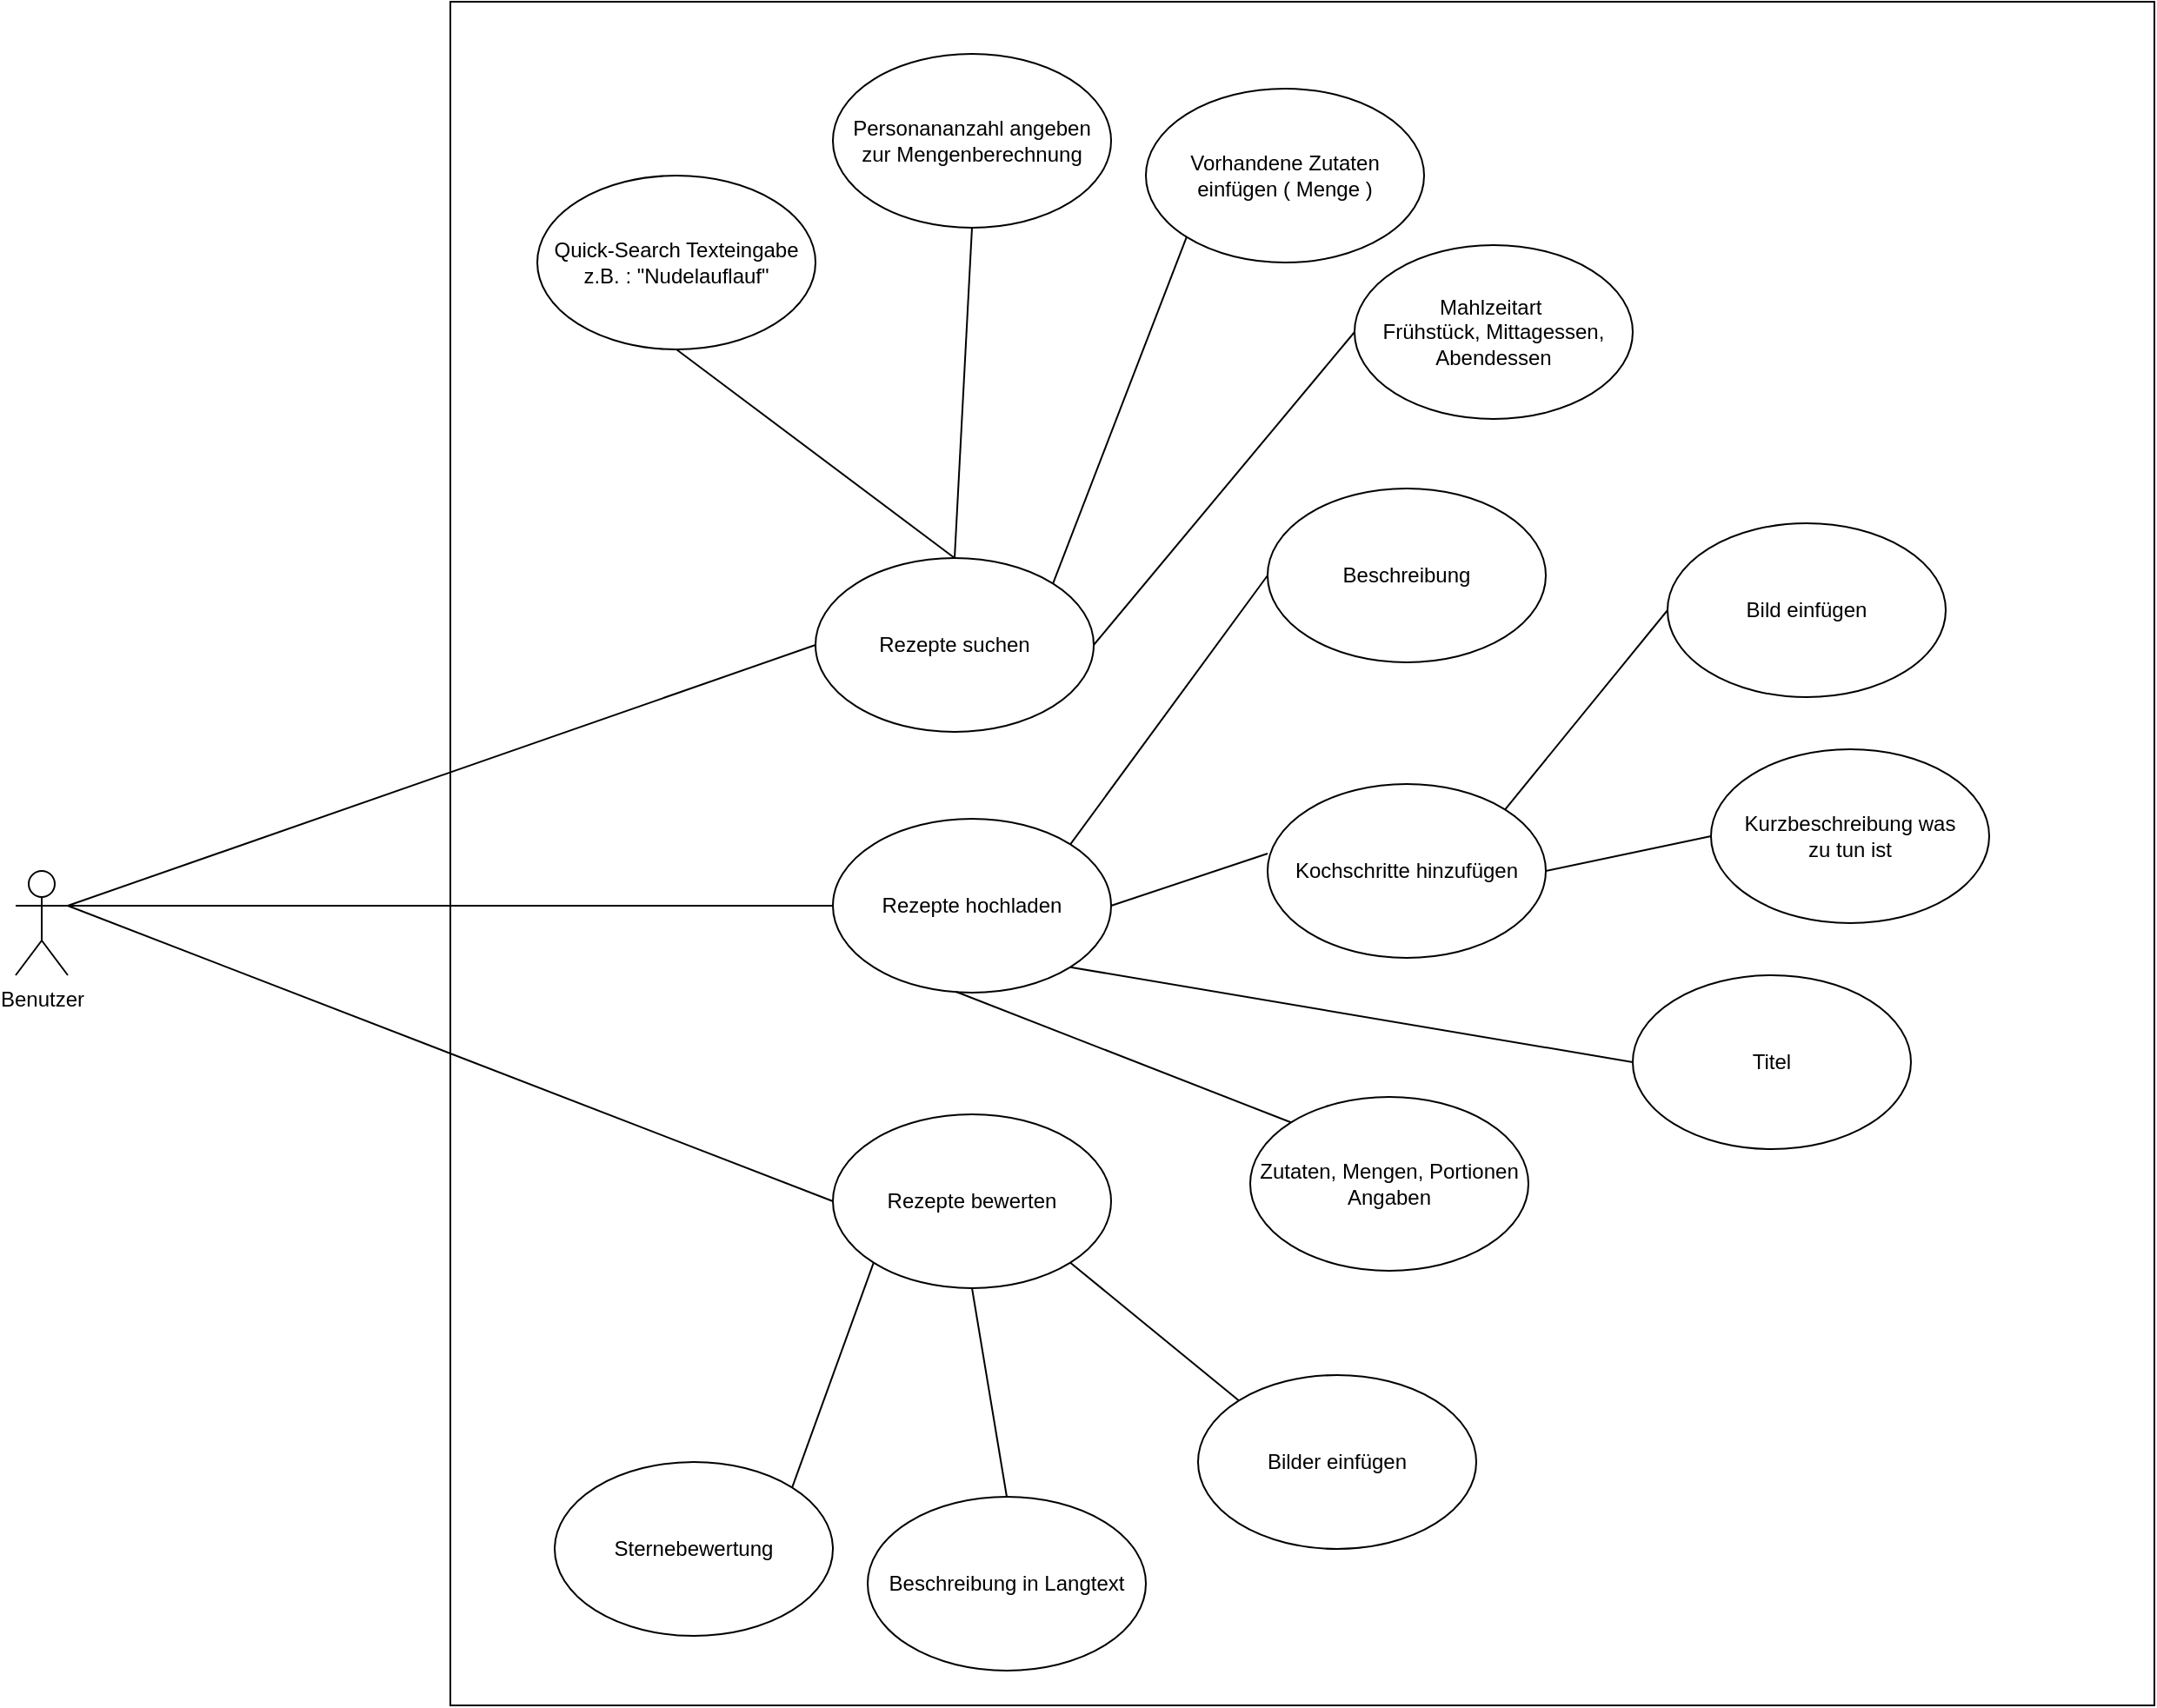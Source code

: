 <mxfile version="17.4.2" type="github">
  <diagram id="u0mWUxiawFxbDqG_H64p" name="Page-1">
    <mxGraphModel dx="1581" dy="2029" grid="1" gridSize="10" guides="1" tooltips="1" connect="1" arrows="1" fold="1" page="1" pageScale="1" pageWidth="850" pageHeight="1100" math="0" shadow="0">
      <root>
        <mxCell id="0" />
        <mxCell id="1" parent="0" />
        <mxCell id="rIfz6XN1xt3ZV5fHEDxd-1" value="" style="whiteSpace=wrap;html=1;aspect=fixed;" parent="1" vertex="1">
          <mxGeometry x="390" y="-560" width="980" height="980" as="geometry" />
        </mxCell>
        <mxCell id="rIfz6XN1xt3ZV5fHEDxd-2" value="Benutzer" style="shape=umlActor;verticalLabelPosition=bottom;verticalAlign=top;html=1;outlineConnect=0;" parent="1" vertex="1">
          <mxGeometry x="140" y="-60" width="30" height="60" as="geometry" />
        </mxCell>
        <mxCell id="rIfz6XN1xt3ZV5fHEDxd-3" value="Rezepte hochladen" style="ellipse;whiteSpace=wrap;html=1;" parent="1" vertex="1">
          <mxGeometry x="610" y="-90" width="160" height="100" as="geometry" />
        </mxCell>
        <mxCell id="rIfz6XN1xt3ZV5fHEDxd-4" value="" style="endArrow=none;html=1;rounded=0;exitX=1;exitY=0.333;exitDx=0;exitDy=0;exitPerimeter=0;entryX=0;entryY=0.5;entryDx=0;entryDy=0;" parent="1" source="rIfz6XN1xt3ZV5fHEDxd-2" target="rIfz6XN1xt3ZV5fHEDxd-3" edge="1">
          <mxGeometry width="50" height="50" relative="1" as="geometry">
            <mxPoint x="360" y="-160" as="sourcePoint" />
            <mxPoint x="410" y="-210" as="targetPoint" />
          </mxGeometry>
        </mxCell>
        <mxCell id="rIfz6XN1xt3ZV5fHEDxd-5" value="Rezepte suchen" style="ellipse;whiteSpace=wrap;html=1;" parent="1" vertex="1">
          <mxGeometry x="600" y="-240" width="160" height="100" as="geometry" />
        </mxCell>
        <mxCell id="rIfz6XN1xt3ZV5fHEDxd-6" value="" style="endArrow=none;html=1;rounded=0;exitX=1;exitY=0.333;exitDx=0;exitDy=0;exitPerimeter=0;entryX=0;entryY=0.5;entryDx=0;entryDy=0;" parent="1" source="rIfz6XN1xt3ZV5fHEDxd-2" target="rIfz6XN1xt3ZV5fHEDxd-5" edge="1">
          <mxGeometry width="50" height="50" relative="1" as="geometry">
            <mxPoint x="160" y="-190" as="sourcePoint" />
            <mxPoint x="400" y="-360" as="targetPoint" />
          </mxGeometry>
        </mxCell>
        <mxCell id="rIfz6XN1xt3ZV5fHEDxd-7" value="Rezepte bewerten" style="ellipse;whiteSpace=wrap;html=1;" parent="1" vertex="1">
          <mxGeometry x="610" y="80" width="160" height="100" as="geometry" />
        </mxCell>
        <mxCell id="rIfz6XN1xt3ZV5fHEDxd-8" value="" style="endArrow=none;html=1;rounded=0;exitX=1;exitY=0.333;exitDx=0;exitDy=0;exitPerimeter=0;entryX=0;entryY=0.5;entryDx=0;entryDy=0;" parent="1" source="rIfz6XN1xt3ZV5fHEDxd-2" target="rIfz6XN1xt3ZV5fHEDxd-7" edge="1">
          <mxGeometry width="50" height="50" relative="1" as="geometry">
            <mxPoint x="180" y="280" as="sourcePoint" />
            <mxPoint x="410" y="-40" as="targetPoint" />
          </mxGeometry>
        </mxCell>
        <mxCell id="rIfz6XN1xt3ZV5fHEDxd-9" value="Quick-Search Texteingabe&lt;br&gt;z.B. : &quot;Nudelauflauf&quot;" style="ellipse;whiteSpace=wrap;html=1;" parent="1" vertex="1">
          <mxGeometry x="440" y="-460" width="160" height="100" as="geometry" />
        </mxCell>
        <mxCell id="rIfz6XN1xt3ZV5fHEDxd-10" value="" style="endArrow=none;html=1;rounded=0;fontSize=13;entryX=0.5;entryY=1;entryDx=0;entryDy=0;exitX=0.5;exitY=0;exitDx=0;exitDy=0;" parent="1" source="rIfz6XN1xt3ZV5fHEDxd-5" target="rIfz6XN1xt3ZV5fHEDxd-9" edge="1">
          <mxGeometry width="50" height="50" relative="1" as="geometry">
            <mxPoint x="710" y="-60" as="sourcePoint" />
            <mxPoint x="760" y="-110" as="targetPoint" />
          </mxGeometry>
        </mxCell>
        <mxCell id="rIfz6XN1xt3ZV5fHEDxd-11" value="Personananzahl angeben&lt;br&gt;zur Mengenberechnung" style="ellipse;whiteSpace=wrap;html=1;" parent="1" vertex="1">
          <mxGeometry x="610" y="-530" width="160" height="100" as="geometry" />
        </mxCell>
        <mxCell id="rIfz6XN1xt3ZV5fHEDxd-12" value="" style="endArrow=none;html=1;rounded=0;fontSize=13;entryX=0.5;entryY=1;entryDx=0;entryDy=0;exitX=0.5;exitY=0;exitDx=0;exitDy=0;" parent="1" source="rIfz6XN1xt3ZV5fHEDxd-5" target="rIfz6XN1xt3ZV5fHEDxd-11" edge="1">
          <mxGeometry width="50" height="50" relative="1" as="geometry">
            <mxPoint x="710" y="-380" as="sourcePoint" />
            <mxPoint x="760" y="-430" as="targetPoint" />
          </mxGeometry>
        </mxCell>
        <mxCell id="rIfz6XN1xt3ZV5fHEDxd-13" value="Sternebewertung" style="ellipse;whiteSpace=wrap;html=1;" parent="1" vertex="1">
          <mxGeometry x="450" y="280" width="160" height="100" as="geometry" />
        </mxCell>
        <mxCell id="rIfz6XN1xt3ZV5fHEDxd-14" value="" style="endArrow=none;html=1;rounded=0;fontSize=13;entryX=0;entryY=1;entryDx=0;entryDy=0;exitX=1;exitY=0;exitDx=0;exitDy=0;" parent="1" source="rIfz6XN1xt3ZV5fHEDxd-13" target="rIfz6XN1xt3ZV5fHEDxd-7" edge="1">
          <mxGeometry width="50" height="50" relative="1" as="geometry">
            <mxPoint x="710" y="440" as="sourcePoint" />
            <mxPoint x="760" y="390" as="targetPoint" />
          </mxGeometry>
        </mxCell>
        <mxCell id="rIfz6XN1xt3ZV5fHEDxd-15" value="Beschreibung in Langtext" style="ellipse;whiteSpace=wrap;html=1;" parent="1" vertex="1">
          <mxGeometry x="630" y="300" width="160" height="100" as="geometry" />
        </mxCell>
        <mxCell id="rIfz6XN1xt3ZV5fHEDxd-16" value="" style="endArrow=none;html=1;rounded=0;fontSize=13;entryX=0.5;entryY=0;entryDx=0;entryDy=0;exitX=0.5;exitY=1;exitDx=0;exitDy=0;" parent="1" source="rIfz6XN1xt3ZV5fHEDxd-7" target="rIfz6XN1xt3ZV5fHEDxd-15" edge="1">
          <mxGeometry width="50" height="50" relative="1" as="geometry">
            <mxPoint x="710" y="440" as="sourcePoint" />
            <mxPoint x="760" y="390" as="targetPoint" />
          </mxGeometry>
        </mxCell>
        <mxCell id="rIfz6XN1xt3ZV5fHEDxd-17" value="Bilder einfügen" style="ellipse;whiteSpace=wrap;html=1;" parent="1" vertex="1">
          <mxGeometry x="820" y="230" width="160" height="100" as="geometry" />
        </mxCell>
        <mxCell id="rIfz6XN1xt3ZV5fHEDxd-18" value="" style="endArrow=none;html=1;rounded=0;fontSize=13;exitX=1;exitY=1;exitDx=0;exitDy=0;entryX=0;entryY=0;entryDx=0;entryDy=0;" parent="1" source="rIfz6XN1xt3ZV5fHEDxd-7" target="rIfz6XN1xt3ZV5fHEDxd-17" edge="1">
          <mxGeometry width="50" height="50" relative="1" as="geometry">
            <mxPoint x="710" y="130" as="sourcePoint" />
            <mxPoint x="760" y="80" as="targetPoint" />
          </mxGeometry>
        </mxCell>
        <mxCell id="rIfz6XN1xt3ZV5fHEDxd-19" value="Beschreibung" style="ellipse;whiteSpace=wrap;html=1;" parent="1" vertex="1">
          <mxGeometry x="860" y="-280" width="160" height="100" as="geometry" />
        </mxCell>
        <mxCell id="rIfz6XN1xt3ZV5fHEDxd-20" value="" style="endArrow=none;html=1;rounded=0;fontSize=13;exitX=1;exitY=0;exitDx=0;exitDy=0;entryX=0;entryY=0.5;entryDx=0;entryDy=0;" parent="1" source="rIfz6XN1xt3ZV5fHEDxd-3" target="rIfz6XN1xt3ZV5fHEDxd-19" edge="1">
          <mxGeometry width="50" height="50" relative="1" as="geometry">
            <mxPoint x="710" y="-80" as="sourcePoint" />
            <mxPoint x="760" y="-130" as="targetPoint" />
          </mxGeometry>
        </mxCell>
        <mxCell id="rIfz6XN1xt3ZV5fHEDxd-21" value="Kochschritte hinzufügen" style="ellipse;whiteSpace=wrap;html=1;" parent="1" vertex="1">
          <mxGeometry x="860" y="-110" width="160" height="100" as="geometry" />
        </mxCell>
        <mxCell id="rIfz6XN1xt3ZV5fHEDxd-22" value="" style="endArrow=none;html=1;rounded=0;fontSize=13;exitX=1;exitY=0.5;exitDx=0;exitDy=0;entryX=0;entryY=0.4;entryDx=0;entryDy=0;entryPerimeter=0;" parent="1" source="rIfz6XN1xt3ZV5fHEDxd-3" target="rIfz6XN1xt3ZV5fHEDxd-21" edge="1">
          <mxGeometry width="50" height="50" relative="1" as="geometry">
            <mxPoint x="710" y="-80" as="sourcePoint" />
            <mxPoint x="760" y="-130" as="targetPoint" />
          </mxGeometry>
        </mxCell>
        <mxCell id="rIfz6XN1xt3ZV5fHEDxd-23" value="Bild einfügen" style="ellipse;whiteSpace=wrap;html=1;" parent="1" vertex="1">
          <mxGeometry x="1090" y="-260" width="160" height="100" as="geometry" />
        </mxCell>
        <mxCell id="rIfz6XN1xt3ZV5fHEDxd-24" value="" style="endArrow=none;html=1;rounded=0;fontSize=13;exitX=1;exitY=0;exitDx=0;exitDy=0;entryX=0;entryY=0.5;entryDx=0;entryDy=0;" parent="1" source="rIfz6XN1xt3ZV5fHEDxd-21" target="rIfz6XN1xt3ZV5fHEDxd-23" edge="1">
          <mxGeometry width="50" height="50" relative="1" as="geometry">
            <mxPoint x="710" y="-80" as="sourcePoint" />
            <mxPoint x="760" y="-130" as="targetPoint" />
          </mxGeometry>
        </mxCell>
        <mxCell id="rIfz6XN1xt3ZV5fHEDxd-25" value="Kurzbeschreibung was &lt;br&gt;zu tun ist" style="ellipse;whiteSpace=wrap;html=1;" parent="1" vertex="1">
          <mxGeometry x="1115" y="-130" width="160" height="100" as="geometry" />
        </mxCell>
        <mxCell id="rIfz6XN1xt3ZV5fHEDxd-26" value="" style="endArrow=none;html=1;rounded=0;fontSize=13;exitX=1;exitY=0.5;exitDx=0;exitDy=0;entryX=0;entryY=0.5;entryDx=0;entryDy=0;" parent="1" source="rIfz6XN1xt3ZV5fHEDxd-21" target="rIfz6XN1xt3ZV5fHEDxd-25" edge="1">
          <mxGeometry width="50" height="50" relative="1" as="geometry">
            <mxPoint x="996.867" y="-15.168" as="sourcePoint" />
            <mxPoint x="1090" y="-150" as="targetPoint" />
          </mxGeometry>
        </mxCell>
        <mxCell id="rIfz6XN1xt3ZV5fHEDxd-27" value="Titel" style="ellipse;whiteSpace=wrap;html=1;" parent="1" vertex="1">
          <mxGeometry x="1070" width="160" height="100" as="geometry" />
        </mxCell>
        <mxCell id="rIfz6XN1xt3ZV5fHEDxd-28" value="" style="endArrow=none;html=1;rounded=0;fontSize=13;exitX=1;exitY=1;exitDx=0;exitDy=0;entryX=0;entryY=0.5;entryDx=0;entryDy=0;" parent="1" source="rIfz6XN1xt3ZV5fHEDxd-3" target="rIfz6XN1xt3ZV5fHEDxd-27" edge="1">
          <mxGeometry width="50" height="50" relative="1" as="geometry">
            <mxPoint x="756.867" y="-65.168" as="sourcePoint" />
            <mxPoint x="870" y="-220" as="targetPoint" />
          </mxGeometry>
        </mxCell>
        <mxCell id="TC2FNcq4b0Eestlz-kl_-1" value="Zutaten, Mengen, Portionen Angaben" style="ellipse;whiteSpace=wrap;html=1;" parent="1" vertex="1">
          <mxGeometry x="850" y="70" width="160" height="100" as="geometry" />
        </mxCell>
        <mxCell id="TC2FNcq4b0Eestlz-kl_-2" value="" style="endArrow=none;html=1;rounded=0;exitX=0.443;exitY=0.995;exitDx=0;exitDy=0;exitPerimeter=0;entryX=0;entryY=0;entryDx=0;entryDy=0;" parent="1" source="rIfz6XN1xt3ZV5fHEDxd-3" target="TC2FNcq4b0Eestlz-kl_-1" edge="1">
          <mxGeometry width="50" height="50" relative="1" as="geometry">
            <mxPoint x="850" y="120" as="sourcePoint" />
            <mxPoint x="900" y="70" as="targetPoint" />
          </mxGeometry>
        </mxCell>
        <mxCell id="yZFzX8Y_x9or_Xfq41NF-1" value="Vorhandene Zutaten einfügen ( Menge )" style="ellipse;whiteSpace=wrap;html=1;" vertex="1" parent="1">
          <mxGeometry x="790" y="-510" width="160" height="100" as="geometry" />
        </mxCell>
        <mxCell id="yZFzX8Y_x9or_Xfq41NF-2" value="" style="endArrow=none;html=1;rounded=0;entryX=0;entryY=1;entryDx=0;entryDy=0;exitX=1;exitY=0;exitDx=0;exitDy=0;" edge="1" parent="1" source="rIfz6XN1xt3ZV5fHEDxd-5" target="yZFzX8Y_x9or_Xfq41NF-1">
          <mxGeometry width="50" height="50" relative="1" as="geometry">
            <mxPoint x="540" y="-150" as="sourcePoint" />
            <mxPoint x="590" y="-200" as="targetPoint" />
          </mxGeometry>
        </mxCell>
        <mxCell id="yZFzX8Y_x9or_Xfq41NF-3" value="Mahlzeitart&amp;nbsp;&lt;br&gt;Frühstück, Mittagessen, Abendessen" style="ellipse;whiteSpace=wrap;html=1;" vertex="1" parent="1">
          <mxGeometry x="910" y="-420" width="160" height="100" as="geometry" />
        </mxCell>
        <mxCell id="yZFzX8Y_x9or_Xfq41NF-4" value="" style="endArrow=none;html=1;rounded=0;exitX=1;exitY=0.5;exitDx=0;exitDy=0;entryX=0;entryY=0.5;entryDx=0;entryDy=0;" edge="1" parent="1" source="rIfz6XN1xt3ZV5fHEDxd-5" target="yZFzX8Y_x9or_Xfq41NF-3">
          <mxGeometry width="50" height="50" relative="1" as="geometry">
            <mxPoint x="540" y="-150" as="sourcePoint" />
            <mxPoint x="590" y="-200" as="targetPoint" />
          </mxGeometry>
        </mxCell>
      </root>
    </mxGraphModel>
  </diagram>
</mxfile>
